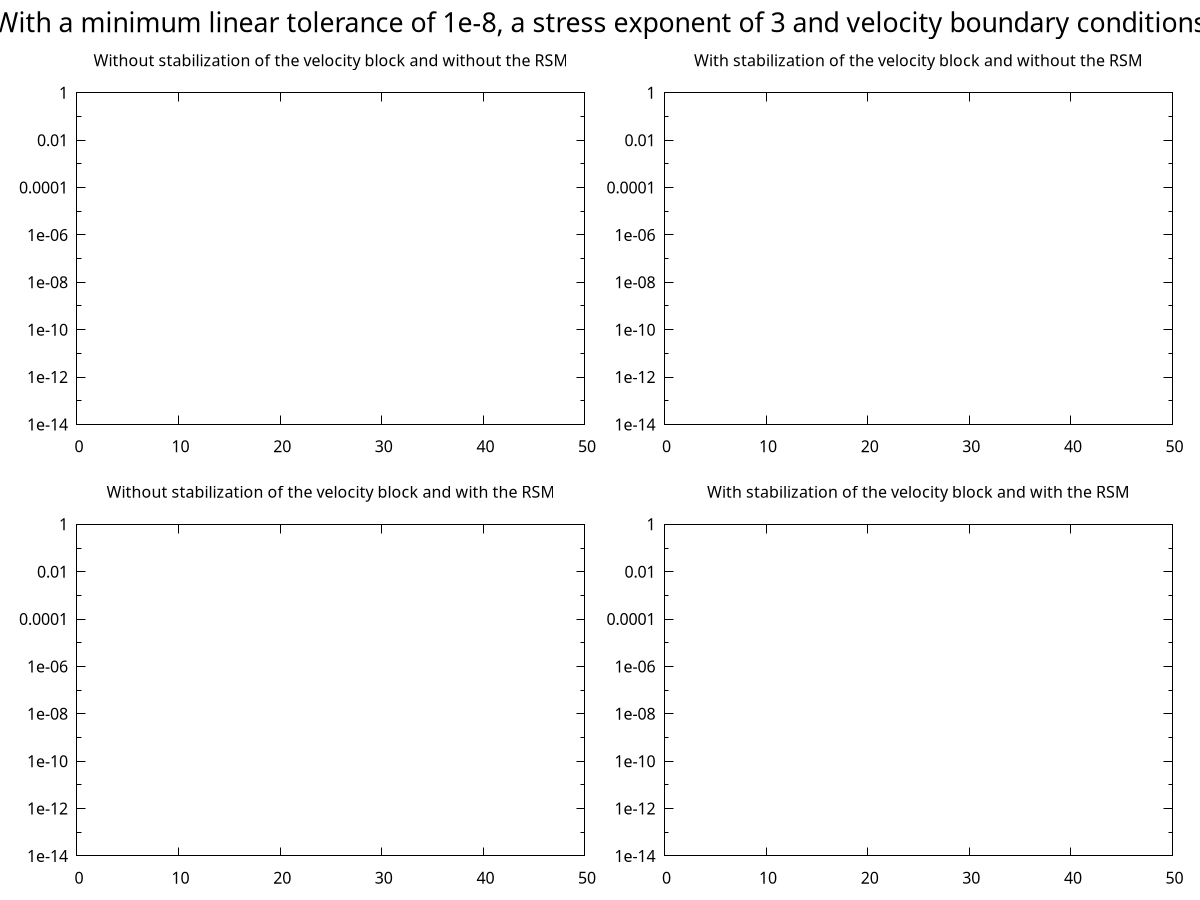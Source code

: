 set terminal png size 1500,1000 enhanced font 'Verdana,14'
set output 'figure_v.png'
set yrange [1e-14:1]
set xrange [0:50]
set format y '%g'
set logscale y
set multiplot title "With a minimum linear tolerance of 1e-8, a stress exponent of 3 and velocity boundary conditions" font 'Verdana, 20'
set size 0.51,0.49
set origin 0,0.48
unset key
set title "Without stabilization of the velocity block and without the RSM"
plot \
'results/BT_v_singleAdvectioniteratedStokes/plot.dat' u 9:10 w l lw 2 lc rgb 'purple' t 'Picard', \
'results/BT_v_singleAdvectioniteratedNewtonStokes_stabilization_none_mLT_1e-8_P_150_LS_0_RSM_false/plot.dat' u 9:10 w l lw 2 lc rgb 'green' t 'DC Picard', \
'results/BT_v_singleAdvectioniteratedNewtonStokes_stabilization_none_mLT_1e-8_P_5_LS_0_RSM_false/plot.dat' u 9:10 w l dt 1 lw 2 lc rgb 'blue' t 'Newton solver, 5 Picard, no line search', \
'results/BT_v_singleAdvectioniteratedNewtonStokes_stabilization_none_mLT_1e-8_P_5_LS_100_RSM_false/plot.dat' u 9:10 w p dt 3 lw 2 lc rgb 'blue' pt 7 t 'Newton solver, 5 Picard, line search', \
'results/BT_v_singleAdvectioniteratedNewtonStokes_stabilization_none_mLT_1e-8_P_10_LS_0_RSM_false/plot.dat' u 9:10 w l dt 1 lw 2 lc rgb 'orange' t 'Newton solver, 10 Picard, no line search', \
'results/BT_v_singleAdvectioniteratedNewtonStokes_stabilization_none_mLT_1e-8_P_10_LS_100_RSM_false/plot.dat' u 9:10 w p dt 3 lw 2 lc rgb 'orange' pt 7 ps 1 t 'Newton solver, 10 Picard, with line search', \
'results/BT_v_singleAdvectioniteratedNewtonStokes_stabilization_none_mLT_1e-8_P_15_LS_0_RSM_false/plot.dat' u 9:10 w l dt 1 lw 2 lc rgb 'red' t 'Newton solver, 15 Picard, no line search', \
'results/BT_v_singleAdvectioniteratedNewtonStokes_stabilization_none_mLT_1e-8_P_15_LS_100_RSM_false/plot.dat' u 9:10 w p dt 3 lw 2 lc rgb 'red' pt 7 ps 1 t 'Newton solver, 15 Picard, with line search', \
'<tail -n 1 results/BT_v_singleAdvectioniteratedNewtonStokes_stabilization_none_mLT_1e-8_P_150_LS_0_RSM_false/plot.dat' u 9:10 w p lw 2 lc rgb 'green' pt 5 t 'DC Picard', \
'<tail -n 1 results/BT_v_singleAdvectioniteratedNewtonStokes_stabilization_none_mLT_1e-8_P_5_LS_0_RSM_false/plot.dat' u 9:10 w p dt 1 lw 2 lc rgb 'blue' pt 5 t 'Newton solver, 5 Picard, no line search', \
'<tail -n 1 results/BT_v_singleAdvectioniteratedNewtonStokes_stabilization_none_mLT_1e-8_P_5_LS_100_RSM_false/plot.dat' u 9:10 w p dt 3 lw 2 lc rgb 'blue' pt 5 t 'Newton solver, 5 Picard, line search', \
'<tail -n 1 results/BT_v_singleAdvectioniteratedNewtonStokes_stabilization_none_mLT_1e-8_P_10_LS_0_RSM_false/plot.dat' u 9:10 w p dt 1 lw 2 lc rgb 'orange' pt 5 t 'Newton solver, 10 Picard, no line search', \
'<tail -n 1 results/BT_v_singleAdvectioniteratedNewtonStokes_stabilization_none_mLT_1e-8_P_10_LS_100_RSM_false/plot.dat' u 9:10 w p dt 3 lw 2 lc rgb 'orange' pt 5 ps 1 t 'Newton solver, 10 Picard, with line search', \
'<tail -n 1 results/BT_v_singleAdvectioniteratedNewtonStokes_stabilization_none_mLT_1e-8_P_15_LS_0_RSM_false/plot.dat' u 9:10 w p dt 1 lw 2 lc rgb 'red' pt 5 t 'Newton solver, 15 Picard, no line search', \
'<tail -n 1 results/BT_v_singleAdvectioniteratedNewtonStokes_stabilization_none_mLT_1e-8_P_15_LS_100_RSM_false/plot.dat' u 9:10 w p dt 3 lw 2 lc rgb 'red' pt 5 ps 1 t 'Newton solver, 15 Picard, with line search'
set origin 0.49,0.48

set key spacing 0.8
set key
set title "With stabilization of the velocity block and without the RSM"
plot \
'results/BT_v_singleAdvectioniteratedStokes/plot.dat' u 9:10 w l lw 2 lc rgb 'purple' t 'Picard', \
'results/BT_v_singleAdvectioniteratedNewtonStokes_stabilization_SPD_mLT_1e-8_P_150_LS_0_RSM_false/plot.dat' u 9:10 w l lw 2 lc rgb 'green' t 'DC Picard', \
'results/BT_v_singleAdvectioniteratedNewtonStokes_stabilization_SPD_mLT_1e-8_P_5_LS_0_RSM_false/plot.dat' u 9:10 w l dt 1 lw 2 lc rgb 'blue' t 'Newton solver, 5 Picard, no line search', \
'results/BT_v_singleAdvectioniteratedNewtonStokes_stabilization_SPD_mLT_1e-8_P_5_LS_100_RSM_false/plot.dat' u 9:10 w p dt 3 lw 2 lc rgb 'blue' pt 7 t 'Newton solver, 5 Picard, line search', \
'results/BT_v_singleAdvectioniteratedNewtonStokes_stabilization_SPD_mLT_1e-8_P_10_LS_0_RSM_false/plot.dat' u 9:10 w l dt 1 lw 2 lc rgb 'orange' t 'Newton solver, 10 Picard, no line search', \
'results/BT_v_singleAdvectioniteratedNewtonStokes_stabilization_SPD_mLT_1e-8_P_10_LS_100_RSM_false/plot.dat' u 9:10 w p dt 3 lw 2 lc rgb 'orange' pt 7 ps 1 t 'Newton solver, 10 Picard, with line search', \
'results/BT_v_singleAdvectioniteratedNewtonStokes_stabilization_SPD_mLT_1e-8_P_15_LS_0_RSM_false/plot.dat' u 9:10 w l dt 1 lw 2 lc rgb 'red' t 'Newton solver, 15 Picard, no line search', \
'results/BT_v_singleAdvectioniteratedNewtonStokes_stabilization_SPD_mLT_1e-8_P_15_LS_100_RSM_false/plot.dat' u 9:10 w p dt 3 lw 2 lc rgb 'red' pt 7 ps 1 t 'Newton solver, 15 Picard, with line search', \
'<tail -n 1 results/BT_v_singleAdvectioniteratedNewtonStokes_stabilization_SPD_mLT_1e-8_P_150_LS_0_RSM_false/plot.dat' u 9:10 w p lw 2 lc rgb 'green' pt 5 t '', \
'<tail -n 1 results/BT_v_singleAdvectioniteratedNewtonStokes_stabilization_SPD_mLT_1e-8_P_5_LS_0_RSM_false/plot.dat' u 9:10 w p dt 1 lw 2 lc rgb 'blue' pt 5 t '', \
'<tail -n 1 results/BT_v_singleAdvectioniteratedNewtonStokes_stabilization_SPD_mLT_1e-8_P_5_LS_100_RSM_false/plot.dat' u 9:10 w p dt 3 lw 2 lc rgb 'blue' pt 5 t '', \
'<tail -n 1 results/BT_v_singleAdvectioniteratedNewtonStokes_stabilization_SPD_mLT_1e-8_P_10_LS_0_RSM_false/plot.dat' u 9:10 w p dt 1 lw 2 lc rgb 'orange' pt 5 t '', \
'<tail -n 1 results/BT_v_singleAdvectioniteratedNewtonStokes_stabilization_SPD_mLT_1e-8_P_10_LS_100_RSM_false/plot.dat' u 9:10 w p dt 3 lw 2 lc rgb 'orange' pt 5 ps 1 t '', \
'<tail -n 1 results/BT_v_singleAdvectioniteratedNewtonStokes_stabilization_SPD_mLT_1e-8_P_15_LS_0_RSM_false/plot.dat' u 9:10 w p dt 1 lw 2 lc rgb 'red' pt 5 t '', \
'<tail -n 1 results/BT_v_singleAdvectioniteratedNewtonStokes_stabilization_SPD_mLT_1e-8_P_15_LS_100_RSM_false/plot.dat' u 9:10 w p dt 3 lw 2 lc rgb 'red' pt 5 ps 1 t ''
unset key
set origin 0,0
set title "Without stabilization of the velocity block and with the RSM"
plot \
'results/BT_v_singleAdvectioniteratedStokes/plot.dat' u 9:10 w l lw 2 lc rgb 'purple' t 'Picard', \
'results/BT_v_singleAdvectioniteratedNewtonStokes_stabilization_none_mLT_1e-8_P_150_LS_0_RSM_true/plot.dat' u 9:10 w l lw 2 lc rgb 'green' t 'DC Picard', \
'results/BT_v_singleAdvectioniteratedNewtonStokes_stabilization_none_mLT_1e-8_P_5_LS_0_RSM_true/plot.dat' u 9:10 w l dt 1 lw 2 lc rgb 'blue' t 'Newton solver, 5 Picard, no line search', \
'results/BT_v_singleAdvectioniteratedNewtonStokes_stabilization_none_mLT_1e-8_P_5_LS_100_RSM_true/plot.dat' u 9:10 w p dt 3 lw 2 lc rgb 'blue' pt 7 t 'Newton solver, 5 Picard, line search', \
'results/BT_v_singleAdvectioniteratedNewtonStokes_stabilization_none_mLT_1e-8_P_10_LS_0_RSM_true/plot.dat' u 9:10 w l dt 1 lw 2 lc rgb 'orange' t 'Newton solver, 10 Picard, no line search', \
'results/BT_v_singleAdvectioniteratedNewtonStokes_stabilization_none_mLT_1e-8_P_10_LS_100_RSM_true/plot.dat' u 9:10 w p dt 3 lw 2 lc rgb 'orange' pt 7 ps 1 t 'Newton solver, 10 Picard, with line search', \
'results/BT_v_singleAdvectioniteratedNewtonStokes_stabilization_none_mLT_1e-8_P_15_LS_0_RSM_true/plot.dat' u 9:10 w l dt 1 lw 2 lc rgb 'red' t 'Newton solver, 15 Picard, no line search', \
'results/BT_v_singleAdvectioniteratedNewtonStokes_stabilization_none_mLT_1e-8_P_15_LS_100_RSM_true/plot.dat' u 9:10 w p dt 3 lw 2 lc rgb 'red' pt 7 ps 1 t 'Newton solver, 15 Picard, with line search', \
'<tail -n 1 results/BT_v_singleAdvectioniteratedNewtonStokes_stabilization_none_mLT_1e-8_P_150_LS_0_RSM_true/plot.dat' u 9:10 w p lw 2 lc rgb 'green' pt 5 t 'DC Picard', \
'<tail -n 1 results/BT_v_singleAdvectioniteratedNewtonStokes_stabilization_none_mLT_1e-8_P_5_LS_0_RSM_true/plot.dat' u 9:10 w p dt 1 lw 2 lc rgb 'blue' pt 5 t 'Newton solver, 5 Picard, no line search', \
'<tail -n 1 results/BT_v_singleAdvectioniteratedNewtonStokes_stabilization_none_mLT_1e-8_P_5_LS_100_RSM_true/plot.dat' u 9:10 w p dt 3 lw 2 lc rgb 'blue' pt 5 t 'Newton solver, 5 Picard, line search', \
'<tail -n 1 results/BT_v_singleAdvectioniteratedNewtonStokes_stabilization_none_mLT_1e-8_P_10_LS_0_RSM_true/plot.dat' u 9:10 w p dt 1 lw 2 lc rgb 'orange' pt 5 t 'Newton solver, 10 Picard, no line search', \
'<tail -n 1 results/BT_v_singleAdvectioniteratedNewtonStokes_stabilization_none_mLT_1e-8_P_10_LS_100_RSM_true/plot.dat' u 9:10 w p dt 3 lw 2 lc rgb 'orange' pt 5 ps 1 t 'Newton solver, 10 Picard, with line search', \
'<tail -n 1 results/BT_v_singleAdvectioniteratedNewtonStokes_stabilization_none_mLT_1e-8_P_15_LS_0_RSM_true/plot.dat' u 9:10 w p dt 1 lw 2 lc rgb 'red' pt 5 t 'Newton solver, 15 Picard, no line search', \
'<tail -n 1 results/BT_v_singleAdvectioniteratedNewtonStokes_stabilization_none_mLT_1e-8_P_15_LS_100_RSM_true/plot.dat' u 9:10 w p dt 3 lw 2 lc rgb 'red' pt 5 ps 1 t 'Newton solver, 15 Picard, with line search'
set origin 0.49,0
set title "With stabilization of the velocity block and with the RSM"
plot \
'results/BT_v_singleAdvectioniteratedStokes/plot.dat' u 9:10 w l lw 2 lc rgb 'purple' t 'Picard', \
'results/BT_v_singleAdvectioniteratedNewtonStokes_stabilization_SPD_mLT_1e-8_P_150_LS_0_RSM_true/plot.dat' u 9:10 w l lw 2 lc rgb 'green' t 'DC Picard', \
'results/BT_v_singleAdvectioniteratedNewtonStokes_stabilization_SPD_mLT_1e-8_P_5_LS_0_RSM_true/plot.dat' u 9:10 w l dt 1 lw 2 lc rgb 'blue' t 'Newton solver, 5 Picard, no line search', \
'results/BT_v_singleAdvectioniteratedNewtonStokes_stabilization_SPD_mLT_1e-8_P_5_LS_100_RSM_true/plot.dat' u 9:10 w p dt 3 lw 2 lc rgb 'blue' pt 7 t 'Newton solver, 5 Picard, line search', \
'results/BT_v_singleAdvectioniteratedNewtonStokes_stabilization_SPD_mLT_1e-8_P_10_LS_0_RSM_true/plot.dat' u 9:10 w l dt 1 lw 2 lc rgb 'orange' t 'Newton solver, 10 Picard, no line search', \
'results/BT_v_singleAdvectioniteratedNewtonStokes_stabilization_SPD_mLT_1e-8_P_10_LS_100_RSM_true/plot.dat' u 9:10 w p dt 3 lw 2 lc rgb 'orange' pt 7 ps 1 t 'Newton solver, 10 Picard, with line search', \
'results/BT_v_singleAdvectioniteratedNewtonStokes_stabilization_SPD_mLT_1e-8_P_15_LS_0_RSM_true/plot.dat' u 9:10 w l dt 1 lw 2 lc rgb 'red' t 'Newton solver, 15 Picard, no line search', \
'results/BT_v_singleAdvectioniteratedNewtonStokes_stabilization_SPD_mLT_1e-8_P_15_LS_100_RSM_true/plot.dat' u 9:10 w p dt 3 lw 2 lc rgb 'red' pt 7 ps 1 t 'Newton solver, 15 Picard, with line search', \
'<tail -n 1 results/BT_v_singleAdvectioniteratedNewtonStokes_stabilization_SPD_mLT_1e-8_P_150_LS_0_RSM_true/plot.dat' u 9:10 w p lw 2 lc rgb 'green' pt 5 t 'DC Picard', \
'<tail -n 1 results/BT_v_singleAdvectioniteratedNewtonStokes_stabilization_SPD_mLT_1e-8_P_5_LS_0_RSM_true/plot.dat' u 9:10 w p dt 1 lw 2 lc rgb 'blue' pt 5 t 'Newton solver, 5 Picard, no line search', \
'<tail -n 1 results/BT_v_singleAdvectioniteratedNewtonStokes_stabilization_SPD_mLT_1e-8_P_5_LS_100_RSM_true/plot.dat' u 9:10 w p dt 3 lw 2 lc rgb 'blue' pt 5 t 'Newton solver, 5 Picard, line search', \
'<tail -n 1 results/BT_v_singleAdvectioniteratedNewtonStokes_stabilization_SPD_mLT_1e-8_P_10_LS_0_RSM_true/plot.dat' u 9:10 w p dt 1 lw 2 lc rgb 'orange' pt 5 t 'Newton solver, 10 Picard, no line search', \
'<tail -n 1 results/BT_v_singleAdvectioniteratedNewtonStokes_stabilization_SPD_mLT_1e-8_P_10_LS_100_RSM_true/plot.dat' u 9:10 w p dt 3 lw 2 lc rgb 'orange' pt 5 ps 1 t 'Newton solver, 10 Picard, with line search', \
'<tail -n 1 results/BT_v_singleAdvectioniteratedNewtonStokes_stabilization_SPD_mLT_1e-8_P_15_LS_0_RSM_true/plot.dat' u 9:10 w p dt 1 lw 2 lc rgb 'red' pt 5 t 'Newton solver, 15 Picard, no line search', \
'<tail -n 1 results/BT_v_singleAdvectioniteratedNewtonStokes_stabilization_SPD_mLT_1e-8_P_15_LS_100_RSM_true/plot.dat' u 9:10 w p dt 3 lw 2 lc rgb 'red' pt 5 ps 1 t 'Newton solver, 15 Picard, with line search'
